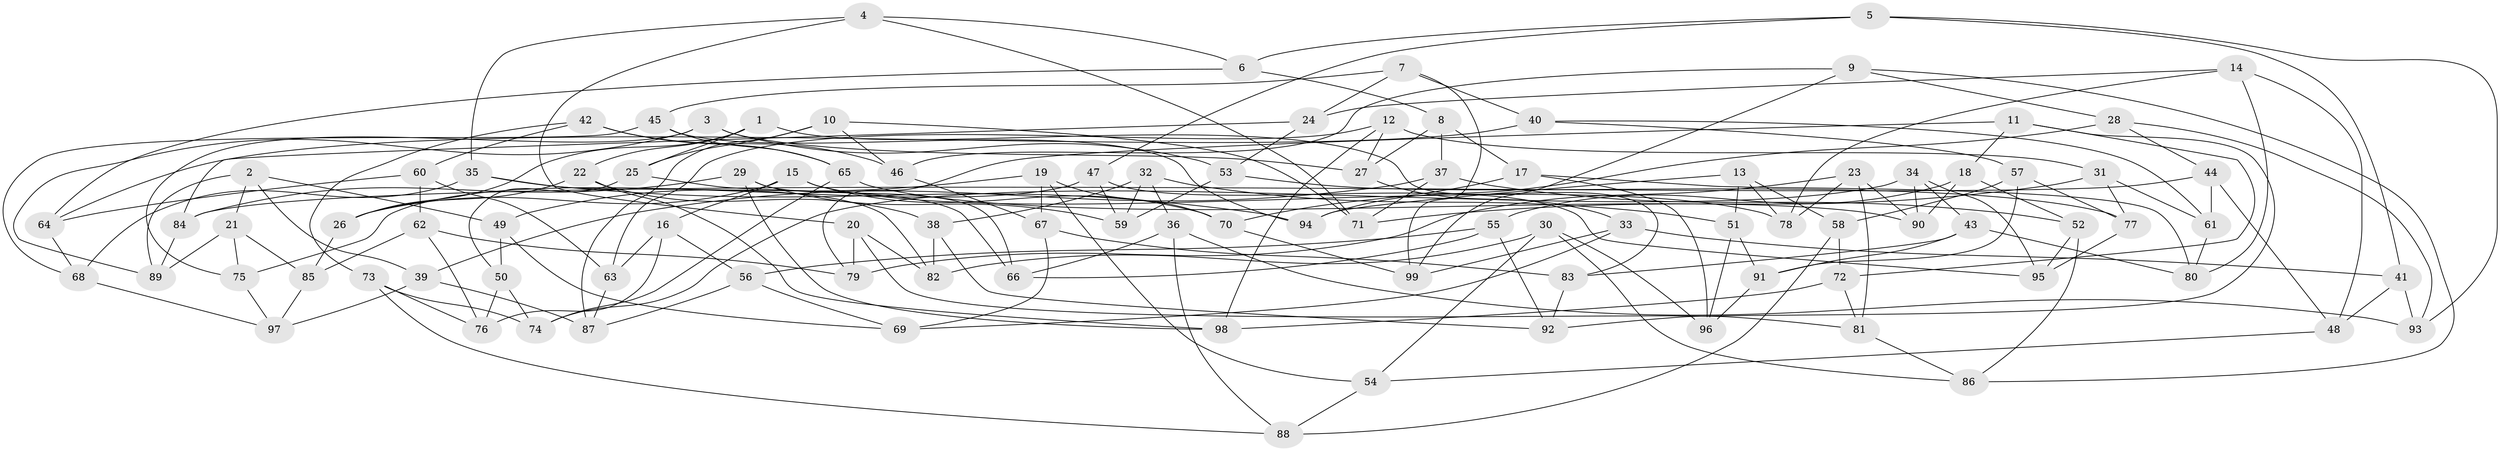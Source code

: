 // coarse degree distribution, {5: 0.0847457627118644, 6: 0.5932203389830508, 4: 0.3050847457627119, 3: 0.01694915254237288}
// Generated by graph-tools (version 1.1) at 2025/42/03/06/25 10:42:23]
// undirected, 99 vertices, 198 edges
graph export_dot {
graph [start="1"]
  node [color=gray90,style=filled];
  1;
  2;
  3;
  4;
  5;
  6;
  7;
  8;
  9;
  10;
  11;
  12;
  13;
  14;
  15;
  16;
  17;
  18;
  19;
  20;
  21;
  22;
  23;
  24;
  25;
  26;
  27;
  28;
  29;
  30;
  31;
  32;
  33;
  34;
  35;
  36;
  37;
  38;
  39;
  40;
  41;
  42;
  43;
  44;
  45;
  46;
  47;
  48;
  49;
  50;
  51;
  52;
  53;
  54;
  55;
  56;
  57;
  58;
  59;
  60;
  61;
  62;
  63;
  64;
  65;
  66;
  67;
  68;
  69;
  70;
  71;
  72;
  73;
  74;
  75;
  76;
  77;
  78;
  79;
  80;
  81;
  82;
  83;
  84;
  85;
  86;
  87;
  88;
  89;
  90;
  91;
  92;
  93;
  94;
  95;
  96;
  97;
  98;
  99;
  1 -- 83;
  1 -- 26;
  1 -- 25;
  1 -- 22;
  2 -- 21;
  2 -- 39;
  2 -- 49;
  2 -- 89;
  3 -- 75;
  3 -- 27;
  3 -- 89;
  3 -- 53;
  4 -- 20;
  4 -- 71;
  4 -- 35;
  4 -- 6;
  5 -- 93;
  5 -- 47;
  5 -- 41;
  5 -- 6;
  6 -- 8;
  6 -- 64;
  7 -- 40;
  7 -- 99;
  7 -- 24;
  7 -- 45;
  8 -- 37;
  8 -- 17;
  8 -- 27;
  9 -- 99;
  9 -- 86;
  9 -- 46;
  9 -- 28;
  10 -- 71;
  10 -- 46;
  10 -- 87;
  10 -- 25;
  11 -- 92;
  11 -- 72;
  11 -- 18;
  11 -- 79;
  12 -- 98;
  12 -- 27;
  12 -- 63;
  12 -- 31;
  13 -- 78;
  13 -- 58;
  13 -- 94;
  13 -- 51;
  14 -- 24;
  14 -- 78;
  14 -- 48;
  14 -- 80;
  15 -- 78;
  15 -- 16;
  15 -- 70;
  15 -- 26;
  16 -- 63;
  16 -- 76;
  16 -- 56;
  17 -- 96;
  17 -- 70;
  17 -- 80;
  18 -- 52;
  18 -- 90;
  18 -- 55;
  19 -- 54;
  19 -- 49;
  19 -- 70;
  19 -- 67;
  20 -- 82;
  20 -- 81;
  20 -- 79;
  21 -- 85;
  21 -- 75;
  21 -- 89;
  22 -- 38;
  22 -- 26;
  22 -- 98;
  23 -- 78;
  23 -- 90;
  23 -- 79;
  23 -- 81;
  24 -- 84;
  24 -- 53;
  25 -- 66;
  25 -- 50;
  26 -- 85;
  27 -- 33;
  28 -- 94;
  28 -- 93;
  28 -- 44;
  29 -- 59;
  29 -- 66;
  29 -- 84;
  29 -- 98;
  30 -- 86;
  30 -- 82;
  30 -- 54;
  30 -- 96;
  31 -- 71;
  31 -- 77;
  31 -- 61;
  32 -- 38;
  32 -- 59;
  32 -- 36;
  32 -- 51;
  33 -- 99;
  33 -- 41;
  33 -- 69;
  34 -- 74;
  34 -- 90;
  34 -- 43;
  34 -- 95;
  35 -- 82;
  35 -- 68;
  35 -- 94;
  36 -- 93;
  36 -- 88;
  36 -- 66;
  37 -- 39;
  37 -- 71;
  37 -- 52;
  38 -- 92;
  38 -- 82;
  39 -- 87;
  39 -- 97;
  40 -- 61;
  40 -- 64;
  40 -- 57;
  41 -- 48;
  41 -- 93;
  42 -- 46;
  42 -- 65;
  42 -- 60;
  42 -- 73;
  43 -- 83;
  43 -- 80;
  43 -- 91;
  44 -- 84;
  44 -- 48;
  44 -- 61;
  45 -- 68;
  45 -- 94;
  45 -- 65;
  46 -- 67;
  47 -- 75;
  47 -- 59;
  47 -- 95;
  48 -- 54;
  49 -- 69;
  49 -- 50;
  50 -- 76;
  50 -- 74;
  51 -- 91;
  51 -- 96;
  52 -- 86;
  52 -- 95;
  53 -- 77;
  53 -- 59;
  54 -- 88;
  55 -- 92;
  55 -- 56;
  55 -- 66;
  56 -- 87;
  56 -- 69;
  57 -- 58;
  57 -- 91;
  57 -- 77;
  58 -- 72;
  58 -- 88;
  60 -- 64;
  60 -- 62;
  60 -- 63;
  61 -- 80;
  62 -- 76;
  62 -- 79;
  62 -- 85;
  63 -- 87;
  64 -- 68;
  65 -- 90;
  65 -- 74;
  67 -- 69;
  67 -- 83;
  68 -- 97;
  70 -- 99;
  72 -- 98;
  72 -- 81;
  73 -- 74;
  73 -- 88;
  73 -- 76;
  75 -- 97;
  77 -- 95;
  81 -- 86;
  83 -- 92;
  84 -- 89;
  85 -- 97;
  91 -- 96;
}
